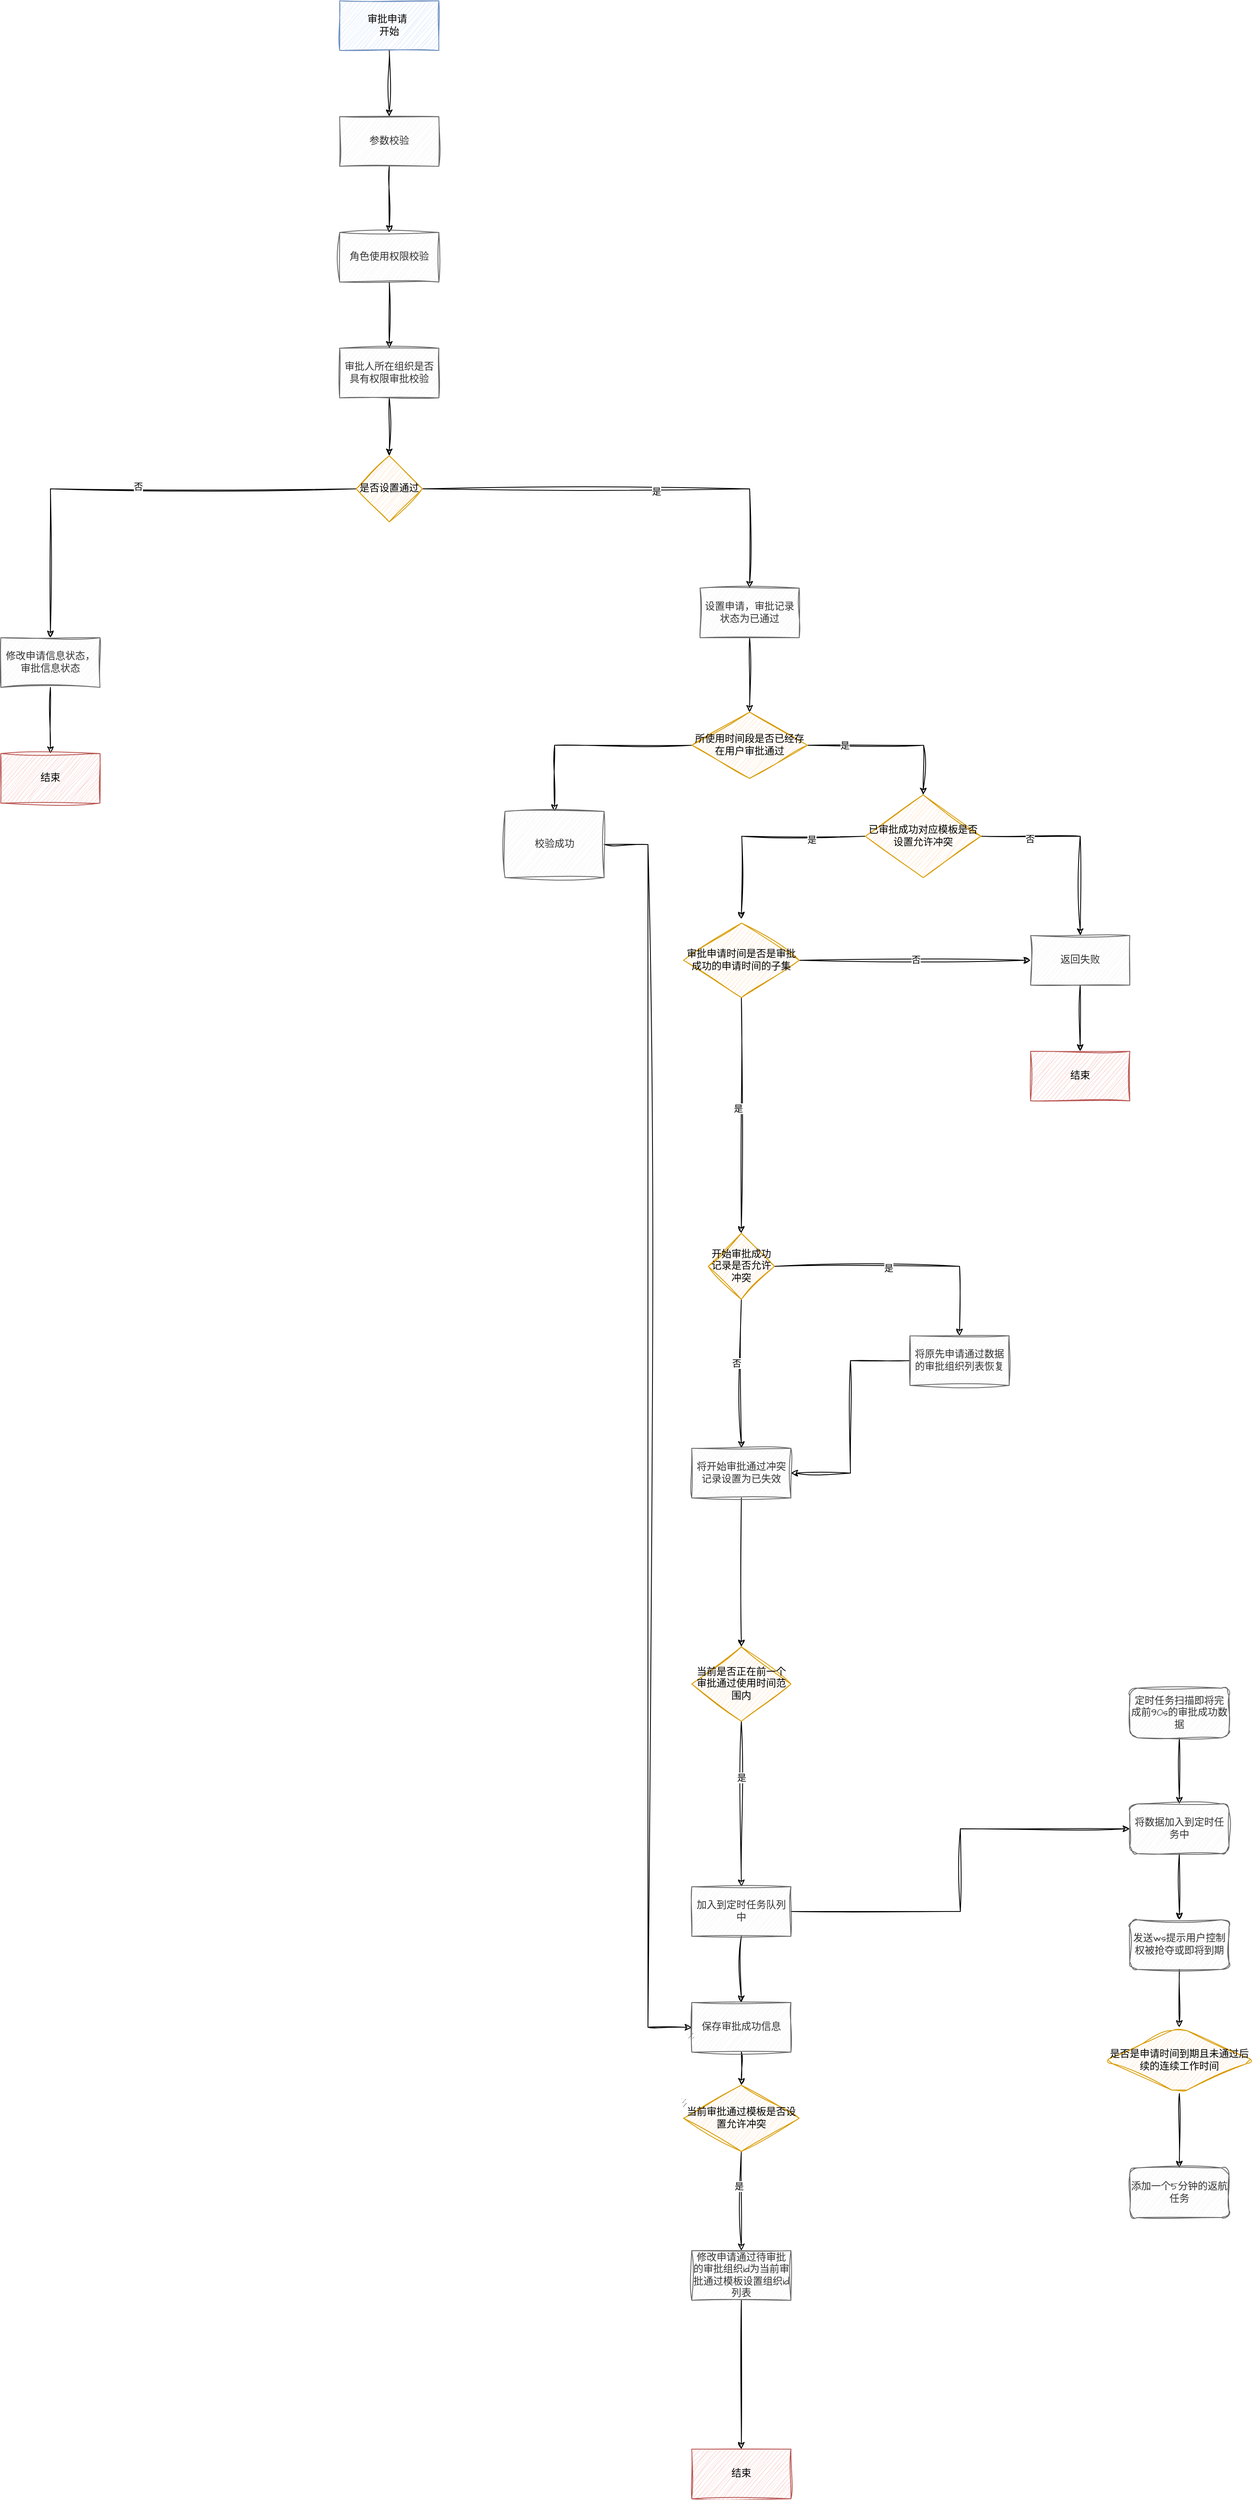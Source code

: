 <mxfile version="26.0.11">
  <diagram id="C5RBs43oDa-KdzZeNtuy" name="Page-1">
    <mxGraphModel dx="3304" dy="1330" grid="1" gridSize="10" guides="1" tooltips="1" connect="1" arrows="1" fold="1" page="1" pageScale="1" pageWidth="827" pageHeight="1169" math="0" shadow="0">
      <root>
        <mxCell id="WIyWlLk6GJQsqaUBKTNV-0" />
        <mxCell id="WIyWlLk6GJQsqaUBKTNV-1" parent="WIyWlLk6GJQsqaUBKTNV-0" />
        <mxCell id="VaRAnJZeEG1DX4EoweuF-4" value="" style="edgeStyle=orthogonalEdgeStyle;rounded=0;sketch=1;hachureGap=4;jiggle=2;curveFitting=1;orthogonalLoop=1;jettySize=auto;html=1;fontFamily=Architects Daughter;fontSource=https%3A%2F%2Ffonts.googleapis.com%2Fcss%3Ffamily%3DArchitects%2BDaughter;" edge="1" parent="WIyWlLk6GJQsqaUBKTNV-1" source="VaRAnJZeEG1DX4EoweuF-2" target="VaRAnJZeEG1DX4EoweuF-3">
          <mxGeometry relative="1" as="geometry" />
        </mxCell>
        <mxCell id="VaRAnJZeEG1DX4EoweuF-2" value="审批申请&amp;nbsp;&lt;div&gt;开始&lt;/div&gt;" style="rounded=0;whiteSpace=wrap;html=1;sketch=1;hachureGap=4;jiggle=2;curveFitting=1;fontFamily=Architects Daughter;fontSource=https%3A%2F%2Ffonts.googleapis.com%2Fcss%3Ffamily%3DArchitects%2BDaughter;fillColor=#dae8fc;strokeColor=#6c8ebf;" vertex="1" parent="WIyWlLk6GJQsqaUBKTNV-1">
          <mxGeometry x="340" y="80" width="120" height="60" as="geometry" />
        </mxCell>
        <mxCell id="VaRAnJZeEG1DX4EoweuF-6" value="" style="edgeStyle=orthogonalEdgeStyle;rounded=0;sketch=1;hachureGap=4;jiggle=2;curveFitting=1;orthogonalLoop=1;jettySize=auto;html=1;fontFamily=Architects Daughter;fontSource=https%3A%2F%2Ffonts.googleapis.com%2Fcss%3Ffamily%3DArchitects%2BDaughter;" edge="1" parent="WIyWlLk6GJQsqaUBKTNV-1" source="VaRAnJZeEG1DX4EoweuF-3" target="VaRAnJZeEG1DX4EoweuF-5">
          <mxGeometry relative="1" as="geometry" />
        </mxCell>
        <mxCell id="VaRAnJZeEG1DX4EoweuF-3" value="参数校验" style="rounded=0;whiteSpace=wrap;html=1;sketch=1;hachureGap=4;jiggle=2;curveFitting=1;fontFamily=Architects Daughter;fontSource=https%3A%2F%2Ffonts.googleapis.com%2Fcss%3Ffamily%3DArchitects%2BDaughter;fillColor=#f5f5f5;strokeColor=#666666;fontColor=#333333;" vertex="1" parent="WIyWlLk6GJQsqaUBKTNV-1">
          <mxGeometry x="340" y="220" width="120" height="60" as="geometry" />
        </mxCell>
        <mxCell id="VaRAnJZeEG1DX4EoweuF-8" value="" style="edgeStyle=orthogonalEdgeStyle;rounded=0;sketch=1;hachureGap=4;jiggle=2;curveFitting=1;orthogonalLoop=1;jettySize=auto;html=1;fontFamily=Architects Daughter;fontSource=https%3A%2F%2Ffonts.googleapis.com%2Fcss%3Ffamily%3DArchitects%2BDaughter;" edge="1" parent="WIyWlLk6GJQsqaUBKTNV-1" source="VaRAnJZeEG1DX4EoweuF-5" target="VaRAnJZeEG1DX4EoweuF-7">
          <mxGeometry relative="1" as="geometry" />
        </mxCell>
        <mxCell id="VaRAnJZeEG1DX4EoweuF-5" value="角色使用权限校验" style="rounded=0;whiteSpace=wrap;html=1;sketch=1;hachureGap=4;jiggle=2;curveFitting=1;fontFamily=Architects Daughter;fontSource=https%3A%2F%2Ffonts.googleapis.com%2Fcss%3Ffamily%3DArchitects%2BDaughter;fillColor=#f5f5f5;strokeColor=#666666;fontColor=#333333;" vertex="1" parent="WIyWlLk6GJQsqaUBKTNV-1">
          <mxGeometry x="340" y="360" width="120" height="60" as="geometry" />
        </mxCell>
        <mxCell id="VaRAnJZeEG1DX4EoweuF-10" value="" style="edgeStyle=orthogonalEdgeStyle;rounded=0;sketch=1;hachureGap=4;jiggle=2;curveFitting=1;orthogonalLoop=1;jettySize=auto;html=1;fontFamily=Architects Daughter;fontSource=https%3A%2F%2Ffonts.googleapis.com%2Fcss%3Ffamily%3DArchitects%2BDaughter;" edge="1" parent="WIyWlLk6GJQsqaUBKTNV-1" source="VaRAnJZeEG1DX4EoweuF-7" target="VaRAnJZeEG1DX4EoweuF-9">
          <mxGeometry relative="1" as="geometry" />
        </mxCell>
        <mxCell id="VaRAnJZeEG1DX4EoweuF-7" value="审批人所在组织是否具有权限审批校验" style="rounded=0;whiteSpace=wrap;html=1;sketch=1;hachureGap=4;jiggle=2;curveFitting=1;fontFamily=Architects Daughter;fontSource=https%3A%2F%2Ffonts.googleapis.com%2Fcss%3Ffamily%3DArchitects%2BDaughter;fillColor=#f5f5f5;strokeColor=#666666;fontColor=#333333;" vertex="1" parent="WIyWlLk6GJQsqaUBKTNV-1">
          <mxGeometry x="340" y="500" width="120" height="60" as="geometry" />
        </mxCell>
        <mxCell id="VaRAnJZeEG1DX4EoweuF-12" value="" style="edgeStyle=orthogonalEdgeStyle;rounded=0;sketch=1;hachureGap=4;jiggle=2;curveFitting=1;orthogonalLoop=1;jettySize=auto;html=1;fontFamily=Architects Daughter;fontSource=https%3A%2F%2Ffonts.googleapis.com%2Fcss%3Ffamily%3DArchitects%2BDaughter;" edge="1" parent="WIyWlLk6GJQsqaUBKTNV-1" source="VaRAnJZeEG1DX4EoweuF-9" target="VaRAnJZeEG1DX4EoweuF-11">
          <mxGeometry relative="1" as="geometry" />
        </mxCell>
        <mxCell id="VaRAnJZeEG1DX4EoweuF-13" value="否" style="edgeLabel;html=1;align=center;verticalAlign=middle;resizable=0;points=[];sketch=1;hachureGap=4;jiggle=2;curveFitting=1;fontFamily=Architects Daughter;fontSource=https%3A%2F%2Ffonts.googleapis.com%2Fcss%3Ffamily%3DArchitects%2BDaughter;" vertex="1" connectable="0" parent="VaRAnJZeEG1DX4EoweuF-12">
          <mxGeometry x="-0.038" y="-3" relative="1" as="geometry">
            <mxPoint as="offset" />
          </mxGeometry>
        </mxCell>
        <mxCell id="VaRAnJZeEG1DX4EoweuF-106" style="edgeStyle=orthogonalEdgeStyle;rounded=0;sketch=1;hachureGap=4;jiggle=2;curveFitting=1;orthogonalLoop=1;jettySize=auto;html=1;exitX=1;exitY=0.5;exitDx=0;exitDy=0;entryX=0.5;entryY=0;entryDx=0;entryDy=0;fontFamily=Architects Daughter;fontSource=https%3A%2F%2Ffonts.googleapis.com%2Fcss%3Ffamily%3DArchitects%2BDaughter;" edge="1" parent="WIyWlLk6GJQsqaUBKTNV-1" source="VaRAnJZeEG1DX4EoweuF-9" target="VaRAnJZeEG1DX4EoweuF-103">
          <mxGeometry relative="1" as="geometry" />
        </mxCell>
        <mxCell id="VaRAnJZeEG1DX4EoweuF-108" value="是" style="edgeLabel;html=1;align=center;verticalAlign=middle;resizable=0;points=[];sketch=1;hachureGap=4;jiggle=2;curveFitting=1;fontFamily=Architects Daughter;fontSource=https%3A%2F%2Ffonts.googleapis.com%2Fcss%3Ffamily%3DArchitects%2BDaughter;" vertex="1" connectable="0" parent="VaRAnJZeEG1DX4EoweuF-106">
          <mxGeometry x="0.096" y="-3" relative="1" as="geometry">
            <mxPoint as="offset" />
          </mxGeometry>
        </mxCell>
        <mxCell id="VaRAnJZeEG1DX4EoweuF-9" value="是否设置通过" style="rhombus;whiteSpace=wrap;html=1;fontFamily=Architects Daughter;fillColor=#ffe6cc;strokeColor=#d79b00;rounded=0;sketch=1;hachureGap=4;jiggle=2;curveFitting=1;fontSource=https%3A%2F%2Ffonts.googleapis.com%2Fcss%3Ffamily%3DArchitects%2BDaughter;" vertex="1" parent="WIyWlLk6GJQsqaUBKTNV-1">
          <mxGeometry x="360" y="630" width="80" height="80" as="geometry" />
        </mxCell>
        <mxCell id="VaRAnJZeEG1DX4EoweuF-47" value="" style="edgeStyle=orthogonalEdgeStyle;rounded=0;sketch=1;hachureGap=4;jiggle=2;curveFitting=1;orthogonalLoop=1;jettySize=auto;html=1;fontFamily=Architects Daughter;fontSource=https%3A%2F%2Ffonts.googleapis.com%2Fcss%3Ffamily%3DArchitects%2BDaughter;" edge="1" parent="WIyWlLk6GJQsqaUBKTNV-1" source="VaRAnJZeEG1DX4EoweuF-11" target="VaRAnJZeEG1DX4EoweuF-46">
          <mxGeometry relative="1" as="geometry" />
        </mxCell>
        <mxCell id="VaRAnJZeEG1DX4EoweuF-11" value="修改申请信息状态，审批信息状态" style="whiteSpace=wrap;html=1;fontFamily=Architects Daughter;fillColor=#f5f5f5;strokeColor=#666666;fontColor=#333333;rounded=0;sketch=1;hachureGap=4;jiggle=2;curveFitting=1;fontSource=https%3A%2F%2Ffonts.googleapis.com%2Fcss%3Ffamily%3DArchitects%2BDaughter;" vertex="1" parent="WIyWlLk6GJQsqaUBKTNV-1">
          <mxGeometry x="-70" y="850" width="120" height="60" as="geometry" />
        </mxCell>
        <mxCell id="VaRAnJZeEG1DX4EoweuF-20" style="edgeStyle=orthogonalEdgeStyle;rounded=0;sketch=1;hachureGap=4;jiggle=2;curveFitting=1;orthogonalLoop=1;jettySize=auto;html=1;fontFamily=Architects Daughter;fontSource=https%3A%2F%2Ffonts.googleapis.com%2Fcss%3Ffamily%3DArchitects%2BDaughter;" edge="1" parent="WIyWlLk6GJQsqaUBKTNV-1" source="VaRAnJZeEG1DX4EoweuF-17">
          <mxGeometry relative="1" as="geometry">
            <mxPoint x="1046" y="1040" as="targetPoint" />
          </mxGeometry>
        </mxCell>
        <mxCell id="VaRAnJZeEG1DX4EoweuF-22" value="是" style="edgeLabel;html=1;align=center;verticalAlign=middle;resizable=0;points=[];sketch=1;hachureGap=4;jiggle=2;curveFitting=1;fontFamily=Architects Daughter;fontSource=https%3A%2F%2Ffonts.googleapis.com%2Fcss%3Ffamily%3DArchitects%2BDaughter;" vertex="1" connectable="0" parent="VaRAnJZeEG1DX4EoweuF-20">
          <mxGeometry x="-0.551" relative="1" as="geometry">
            <mxPoint as="offset" />
          </mxGeometry>
        </mxCell>
        <mxCell id="VaRAnJZeEG1DX4EoweuF-95" style="edgeStyle=orthogonalEdgeStyle;rounded=0;sketch=1;hachureGap=4;jiggle=2;curveFitting=1;orthogonalLoop=1;jettySize=auto;html=1;exitX=0;exitY=0.5;exitDx=0;exitDy=0;entryX=0.5;entryY=0;entryDx=0;entryDy=0;fontFamily=Architects Daughter;fontSource=https%3A%2F%2Ffonts.googleapis.com%2Fcss%3Ffamily%3DArchitects%2BDaughter;" edge="1" parent="WIyWlLk6GJQsqaUBKTNV-1" source="VaRAnJZeEG1DX4EoweuF-17" target="VaRAnJZeEG1DX4EoweuF-21">
          <mxGeometry relative="1" as="geometry" />
        </mxCell>
        <mxCell id="VaRAnJZeEG1DX4EoweuF-17" value="所使用时间段是否已经存在用户审批通过" style="rhombus;whiteSpace=wrap;html=1;fontFamily=Architects Daughter;fillColor=#ffe6cc;strokeColor=#d79b00;rounded=0;sketch=1;hachureGap=4;jiggle=2;curveFitting=1;fontSource=https%3A%2F%2Ffonts.googleapis.com%2Fcss%3Ffamily%3DArchitects%2BDaughter;" vertex="1" parent="WIyWlLk6GJQsqaUBKTNV-1">
          <mxGeometry x="766" y="940" width="140" height="80" as="geometry" />
        </mxCell>
        <mxCell id="VaRAnJZeEG1DX4EoweuF-120" style="edgeStyle=orthogonalEdgeStyle;rounded=0;sketch=1;hachureGap=4;jiggle=2;curveFitting=1;orthogonalLoop=1;jettySize=auto;html=1;entryX=0;entryY=0.5;entryDx=0;entryDy=0;fontFamily=Architects Daughter;fontSource=https%3A%2F%2Ffonts.googleapis.com%2Fcss%3Ffamily%3DArchitects%2BDaughter;" edge="1" parent="WIyWlLk6GJQsqaUBKTNV-1" source="VaRAnJZeEG1DX4EoweuF-21" target="VaRAnJZeEG1DX4EoweuF-114">
          <mxGeometry relative="1" as="geometry" />
        </mxCell>
        <mxCell id="VaRAnJZeEG1DX4EoweuF-21" value="校验成功" style="whiteSpace=wrap;html=1;fontFamily=Architects Daughter;fillColor=#f5f5f5;strokeColor=#666666;fontColor=#333333;rounded=0;sketch=1;hachureGap=4;jiggle=2;curveFitting=1;fontSource=https%3A%2F%2Ffonts.googleapis.com%2Fcss%3Ffamily%3DArchitects%2BDaughter;" vertex="1" parent="WIyWlLk6GJQsqaUBKTNV-1">
          <mxGeometry x="540" y="1060" width="120" height="80" as="geometry" />
        </mxCell>
        <mxCell id="VaRAnJZeEG1DX4EoweuF-27" value="" style="edgeStyle=orthogonalEdgeStyle;rounded=0;sketch=1;hachureGap=4;jiggle=2;curveFitting=1;orthogonalLoop=1;jettySize=auto;html=1;fontFamily=Architects Daughter;fontSource=https%3A%2F%2Ffonts.googleapis.com%2Fcss%3Ffamily%3DArchitects%2BDaughter;" edge="1" parent="WIyWlLk6GJQsqaUBKTNV-1" source="VaRAnJZeEG1DX4EoweuF-23" target="VaRAnJZeEG1DX4EoweuF-26">
          <mxGeometry relative="1" as="geometry" />
        </mxCell>
        <mxCell id="VaRAnJZeEG1DX4EoweuF-28" value="否" style="edgeLabel;html=1;align=center;verticalAlign=middle;resizable=0;points=[];sketch=1;hachureGap=4;jiggle=2;curveFitting=1;fontFamily=Architects Daughter;fontSource=https%3A%2F%2Ffonts.googleapis.com%2Fcss%3Ffamily%3DArchitects%2BDaughter;" vertex="1" connectable="0" parent="VaRAnJZeEG1DX4EoweuF-27">
          <mxGeometry x="-0.509" y="-3" relative="1" as="geometry">
            <mxPoint as="offset" />
          </mxGeometry>
        </mxCell>
        <mxCell id="VaRAnJZeEG1DX4EoweuF-33" value="" style="edgeStyle=orthogonalEdgeStyle;rounded=0;sketch=1;hachureGap=4;jiggle=2;curveFitting=1;orthogonalLoop=1;jettySize=auto;html=1;fontFamily=Architects Daughter;fontSource=https%3A%2F%2Ffonts.googleapis.com%2Fcss%3Ffamily%3DArchitects%2BDaughter;" edge="1" parent="WIyWlLk6GJQsqaUBKTNV-1" source="VaRAnJZeEG1DX4EoweuF-23">
          <mxGeometry relative="1" as="geometry">
            <mxPoint x="826" y="1190" as="targetPoint" />
          </mxGeometry>
        </mxCell>
        <mxCell id="VaRAnJZeEG1DX4EoweuF-34" value="是" style="edgeLabel;html=1;align=center;verticalAlign=middle;resizable=0;points=[];sketch=1;hachureGap=4;jiggle=2;curveFitting=1;fontFamily=Architects Daughter;fontSource=https%3A%2F%2Ffonts.googleapis.com%2Fcss%3Ffamily%3DArchitects%2BDaughter;" vertex="1" connectable="0" parent="VaRAnJZeEG1DX4EoweuF-33">
          <mxGeometry x="-0.475" y="4" relative="1" as="geometry">
            <mxPoint as="offset" />
          </mxGeometry>
        </mxCell>
        <mxCell id="VaRAnJZeEG1DX4EoweuF-23" value="已审批成功对应模板是否设置允许冲突" style="rhombus;whiteSpace=wrap;html=1;fontFamily=Architects Daughter;fillColor=#ffe6cc;strokeColor=#d79b00;rounded=0;sketch=1;hachureGap=4;jiggle=2;curveFitting=1;fontSource=https%3A%2F%2Ffonts.googleapis.com%2Fcss%3Ffamily%3DArchitects%2BDaughter;" vertex="1" parent="WIyWlLk6GJQsqaUBKTNV-1">
          <mxGeometry x="976" y="1040" width="140" height="100" as="geometry" />
        </mxCell>
        <mxCell id="VaRAnJZeEG1DX4EoweuF-49" value="" style="edgeStyle=orthogonalEdgeStyle;rounded=0;sketch=1;hachureGap=4;jiggle=2;curveFitting=1;orthogonalLoop=1;jettySize=auto;html=1;fontFamily=Architects Daughter;fontSource=https%3A%2F%2Ffonts.googleapis.com%2Fcss%3Ffamily%3DArchitects%2BDaughter;" edge="1" parent="WIyWlLk6GJQsqaUBKTNV-1" source="VaRAnJZeEG1DX4EoweuF-26" target="VaRAnJZeEG1DX4EoweuF-48">
          <mxGeometry relative="1" as="geometry" />
        </mxCell>
        <mxCell id="VaRAnJZeEG1DX4EoweuF-26" value="返回失败" style="whiteSpace=wrap;html=1;fontFamily=Architects Daughter;fillColor=#f5f5f5;strokeColor=#666666;fontColor=#333333;rounded=0;sketch=1;hachureGap=4;jiggle=2;curveFitting=1;fontSource=https%3A%2F%2Ffonts.googleapis.com%2Fcss%3Ffamily%3DArchitects%2BDaughter;" vertex="1" parent="WIyWlLk6GJQsqaUBKTNV-1">
          <mxGeometry x="1176" y="1210" width="120" height="60" as="geometry" />
        </mxCell>
        <mxCell id="VaRAnJZeEG1DX4EoweuF-36" style="edgeStyle=orthogonalEdgeStyle;rounded=0;sketch=1;hachureGap=4;jiggle=2;curveFitting=1;orthogonalLoop=1;jettySize=auto;html=1;entryX=0;entryY=0.5;entryDx=0;entryDy=0;fontFamily=Architects Daughter;fontSource=https%3A%2F%2Ffonts.googleapis.com%2Fcss%3Ffamily%3DArchitects%2BDaughter;" edge="1" parent="WIyWlLk6GJQsqaUBKTNV-1" source="VaRAnJZeEG1DX4EoweuF-35" target="VaRAnJZeEG1DX4EoweuF-26">
          <mxGeometry relative="1" as="geometry" />
        </mxCell>
        <mxCell id="VaRAnJZeEG1DX4EoweuF-37" value="否" style="edgeLabel;html=1;align=center;verticalAlign=middle;resizable=0;points=[];sketch=1;hachureGap=4;jiggle=2;curveFitting=1;fontFamily=Architects Daughter;fontSource=https%3A%2F%2Ffonts.googleapis.com%2Fcss%3Ffamily%3DArchitects%2BDaughter;" vertex="1" connectable="0" parent="VaRAnJZeEG1DX4EoweuF-36">
          <mxGeometry x="0.003" y="1" relative="1" as="geometry">
            <mxPoint as="offset" />
          </mxGeometry>
        </mxCell>
        <mxCell id="VaRAnJZeEG1DX4EoweuF-110" style="edgeStyle=orthogonalEdgeStyle;rounded=0;sketch=1;hachureGap=4;jiggle=2;curveFitting=1;orthogonalLoop=1;jettySize=auto;html=1;entryX=0.5;entryY=0;entryDx=0;entryDy=0;fontFamily=Architects Daughter;fontSource=https%3A%2F%2Ffonts.googleapis.com%2Fcss%3Ffamily%3DArchitects%2BDaughter;" edge="1" parent="WIyWlLk6GJQsqaUBKTNV-1" source="VaRAnJZeEG1DX4EoweuF-35" target="VaRAnJZeEG1DX4EoweuF-54">
          <mxGeometry relative="1" as="geometry" />
        </mxCell>
        <mxCell id="VaRAnJZeEG1DX4EoweuF-111" value="是" style="edgeLabel;html=1;align=center;verticalAlign=middle;resizable=0;points=[];sketch=1;hachureGap=4;jiggle=2;curveFitting=1;fontFamily=Architects Daughter;fontSource=https%3A%2F%2Ffonts.googleapis.com%2Fcss%3Ffamily%3DArchitects%2BDaughter;" vertex="1" connectable="0" parent="VaRAnJZeEG1DX4EoweuF-110">
          <mxGeometry x="-0.065" y="-4" relative="1" as="geometry">
            <mxPoint y="1" as="offset" />
          </mxGeometry>
        </mxCell>
        <mxCell id="VaRAnJZeEG1DX4EoweuF-35" value="审批申请时间是否是审批成功的申请时间的子集" style="rhombus;whiteSpace=wrap;html=1;fontFamily=Architects Daughter;fillColor=#ffe6cc;strokeColor=#d79b00;rounded=0;sketch=1;hachureGap=4;jiggle=2;curveFitting=1;fontSource=https%3A%2F%2Ffonts.googleapis.com%2Fcss%3Ffamily%3DArchitects%2BDaughter;" vertex="1" parent="WIyWlLk6GJQsqaUBKTNV-1">
          <mxGeometry x="756" y="1195" width="140" height="90" as="geometry" />
        </mxCell>
        <mxCell id="VaRAnJZeEG1DX4EoweuF-46" value="结束" style="whiteSpace=wrap;html=1;fontFamily=Architects Daughter;fillColor=#f8cecc;strokeColor=#b85450;rounded=0;sketch=1;hachureGap=4;jiggle=2;curveFitting=1;fontSource=https%3A%2F%2Ffonts.googleapis.com%2Fcss%3Ffamily%3DArchitects%2BDaughter;" vertex="1" parent="WIyWlLk6GJQsqaUBKTNV-1">
          <mxGeometry x="-70" y="990" width="120" height="60" as="geometry" />
        </mxCell>
        <mxCell id="VaRAnJZeEG1DX4EoweuF-48" value="结束" style="whiteSpace=wrap;html=1;fontFamily=Architects Daughter;fillColor=#f8cecc;strokeColor=#b85450;rounded=0;sketch=1;hachureGap=4;jiggle=2;curveFitting=1;fontSource=https%3A%2F%2Ffonts.googleapis.com%2Fcss%3Ffamily%3DArchitects%2BDaughter;" vertex="1" parent="WIyWlLk6GJQsqaUBKTNV-1">
          <mxGeometry x="1176" y="1350" width="120" height="60" as="geometry" />
        </mxCell>
        <mxCell id="VaRAnJZeEG1DX4EoweuF-58" value="" style="edgeStyle=orthogonalEdgeStyle;rounded=0;sketch=1;hachureGap=4;jiggle=2;curveFitting=1;orthogonalLoop=1;jettySize=auto;html=1;fontFamily=Architects Daughter;fontSource=https%3A%2F%2Ffonts.googleapis.com%2Fcss%3Ffamily%3DArchitects%2BDaughter;" edge="1" parent="WIyWlLk6GJQsqaUBKTNV-1" source="VaRAnJZeEG1DX4EoweuF-54" target="VaRAnJZeEG1DX4EoweuF-57">
          <mxGeometry relative="1" as="geometry" />
        </mxCell>
        <mxCell id="VaRAnJZeEG1DX4EoweuF-59" value="是" style="edgeLabel;html=1;align=center;verticalAlign=middle;resizable=0;points=[];sketch=1;hachureGap=4;jiggle=2;curveFitting=1;fontFamily=Architects Daughter;fontSource=https%3A%2F%2Ffonts.googleapis.com%2Fcss%3Ffamily%3DArchitects%2BDaughter;" vertex="1" connectable="0" parent="VaRAnJZeEG1DX4EoweuF-58">
          <mxGeometry x="-0.104" y="-2" relative="1" as="geometry">
            <mxPoint as="offset" />
          </mxGeometry>
        </mxCell>
        <mxCell id="VaRAnJZeEG1DX4EoweuF-63" value="" style="edgeStyle=orthogonalEdgeStyle;rounded=0;sketch=1;hachureGap=4;jiggle=2;curveFitting=1;orthogonalLoop=1;jettySize=auto;html=1;fontFamily=Architects Daughter;fontSource=https%3A%2F%2Ffonts.googleapis.com%2Fcss%3Ffamily%3DArchitects%2BDaughter;" edge="1" parent="WIyWlLk6GJQsqaUBKTNV-1" source="VaRAnJZeEG1DX4EoweuF-54" target="VaRAnJZeEG1DX4EoweuF-62">
          <mxGeometry relative="1" as="geometry" />
        </mxCell>
        <mxCell id="VaRAnJZeEG1DX4EoweuF-64" value="否" style="edgeLabel;html=1;align=center;verticalAlign=middle;resizable=0;points=[];sketch=1;hachureGap=4;jiggle=2;curveFitting=1;fontFamily=Architects Daughter;fontSource=https%3A%2F%2Ffonts.googleapis.com%2Fcss%3Ffamily%3DArchitects%2BDaughter;" vertex="1" connectable="0" parent="VaRAnJZeEG1DX4EoweuF-63">
          <mxGeometry x="-0.142" y="-6" relative="1" as="geometry">
            <mxPoint as="offset" />
          </mxGeometry>
        </mxCell>
        <mxCell id="VaRAnJZeEG1DX4EoweuF-54" value="开始审批成功记录是否允许冲突" style="rhombus;whiteSpace=wrap;html=1;fontFamily=Architects Daughter;fillColor=#ffe6cc;strokeColor=#d79b00;rounded=0;sketch=1;hachureGap=4;jiggle=2;curveFitting=1;fontSource=https%3A%2F%2Ffonts.googleapis.com%2Fcss%3Ffamily%3DArchitects%2BDaughter;" vertex="1" parent="WIyWlLk6GJQsqaUBKTNV-1">
          <mxGeometry x="786" y="1570" width="80" height="80" as="geometry" />
        </mxCell>
        <mxCell id="VaRAnJZeEG1DX4EoweuF-67" style="edgeStyle=orthogonalEdgeStyle;rounded=0;sketch=1;hachureGap=4;jiggle=2;curveFitting=1;orthogonalLoop=1;jettySize=auto;html=1;entryX=1;entryY=0.5;entryDx=0;entryDy=0;fontFamily=Architects Daughter;fontSource=https%3A%2F%2Ffonts.googleapis.com%2Fcss%3Ffamily%3DArchitects%2BDaughter;" edge="1" parent="WIyWlLk6GJQsqaUBKTNV-1" source="VaRAnJZeEG1DX4EoweuF-57" target="VaRAnJZeEG1DX4EoweuF-62">
          <mxGeometry relative="1" as="geometry" />
        </mxCell>
        <mxCell id="VaRAnJZeEG1DX4EoweuF-57" value="将原先申请通过数据的审批组织列表恢复" style="whiteSpace=wrap;html=1;fontFamily=Architects Daughter;fillColor=#f5f5f5;strokeColor=#666666;rounded=0;sketch=1;hachureGap=4;jiggle=2;curveFitting=1;fontSource=https%3A%2F%2Ffonts.googleapis.com%2Fcss%3Ffamily%3DArchitects%2BDaughter;fontColor=#333333;" vertex="1" parent="WIyWlLk6GJQsqaUBKTNV-1">
          <mxGeometry x="1030" y="1694" width="120" height="60" as="geometry" />
        </mxCell>
        <mxCell id="VaRAnJZeEG1DX4EoweuF-71" value="" style="edgeStyle=orthogonalEdgeStyle;rounded=0;sketch=1;hachureGap=4;jiggle=2;curveFitting=1;orthogonalLoop=1;jettySize=auto;html=1;fontFamily=Architects Daughter;fontSource=https%3A%2F%2Ffonts.googleapis.com%2Fcss%3Ffamily%3DArchitects%2BDaughter;" edge="1" parent="WIyWlLk6GJQsqaUBKTNV-1" source="VaRAnJZeEG1DX4EoweuF-62" target="VaRAnJZeEG1DX4EoweuF-70">
          <mxGeometry relative="1" as="geometry" />
        </mxCell>
        <mxCell id="VaRAnJZeEG1DX4EoweuF-62" value="将开始审批通过冲突记录设置为已失效" style="whiteSpace=wrap;html=1;fontFamily=Architects Daughter;fillColor=#f5f5f5;strokeColor=#666666;rounded=0;sketch=1;hachureGap=4;jiggle=2;curveFitting=1;fontSource=https%3A%2F%2Ffonts.googleapis.com%2Fcss%3Ffamily%3DArchitects%2BDaughter;fontColor=#333333;" vertex="1" parent="WIyWlLk6GJQsqaUBKTNV-1">
          <mxGeometry x="766" y="1830" width="120" height="60" as="geometry" />
        </mxCell>
        <mxCell id="VaRAnJZeEG1DX4EoweuF-73" value="" style="edgeStyle=orthogonalEdgeStyle;rounded=0;sketch=1;hachureGap=4;jiggle=2;curveFitting=1;orthogonalLoop=1;jettySize=auto;html=1;fontFamily=Architects Daughter;fontSource=https%3A%2F%2Ffonts.googleapis.com%2Fcss%3Ffamily%3DArchitects%2BDaughter;" edge="1" parent="WIyWlLk6GJQsqaUBKTNV-1" source="VaRAnJZeEG1DX4EoweuF-70" target="VaRAnJZeEG1DX4EoweuF-72">
          <mxGeometry relative="1" as="geometry" />
        </mxCell>
        <mxCell id="VaRAnJZeEG1DX4EoweuF-74" value="是" style="edgeLabel;html=1;align=center;verticalAlign=middle;resizable=0;points=[];sketch=1;hachureGap=4;jiggle=2;curveFitting=1;fontFamily=Architects Daughter;fontSource=https%3A%2F%2Ffonts.googleapis.com%2Fcss%3Ffamily%3DArchitects%2BDaughter;" vertex="1" connectable="0" parent="VaRAnJZeEG1DX4EoweuF-73">
          <mxGeometry x="-0.326" relative="1" as="geometry">
            <mxPoint as="offset" />
          </mxGeometry>
        </mxCell>
        <mxCell id="VaRAnJZeEG1DX4EoweuF-70" value="当前是否正在前一个审批通过使用时间范围内" style="rhombus;whiteSpace=wrap;html=1;fontFamily=Architects Daughter;fillColor=#ffe6cc;strokeColor=#d79b00;rounded=0;sketch=1;hachureGap=4;jiggle=2;curveFitting=1;fontSource=https%3A%2F%2Ffonts.googleapis.com%2Fcss%3Ffamily%3DArchitects%2BDaughter;" vertex="1" parent="WIyWlLk6GJQsqaUBKTNV-1">
          <mxGeometry x="766" y="2070" width="120" height="90" as="geometry" />
        </mxCell>
        <mxCell id="VaRAnJZeEG1DX4EoweuF-87" style="edgeStyle=orthogonalEdgeStyle;rounded=0;sketch=1;hachureGap=4;jiggle=2;curveFitting=1;orthogonalLoop=1;jettySize=auto;html=1;exitX=1;exitY=0.5;exitDx=0;exitDy=0;entryX=0;entryY=0.5;entryDx=0;entryDy=0;fontFamily=Architects Daughter;fontSource=https%3A%2F%2Ffonts.googleapis.com%2Fcss%3Ffamily%3DArchitects%2BDaughter;" edge="1" parent="WIyWlLk6GJQsqaUBKTNV-1" source="VaRAnJZeEG1DX4EoweuF-72" target="VaRAnJZeEG1DX4EoweuF-83">
          <mxGeometry relative="1" as="geometry" />
        </mxCell>
        <mxCell id="VaRAnJZeEG1DX4EoweuF-115" value="" style="edgeStyle=orthogonalEdgeStyle;rounded=0;sketch=1;hachureGap=4;jiggle=2;curveFitting=1;orthogonalLoop=1;jettySize=auto;html=1;fontFamily=Architects Daughter;fontSource=https%3A%2F%2Ffonts.googleapis.com%2Fcss%3Ffamily%3DArchitects%2BDaughter;" edge="1" parent="WIyWlLk6GJQsqaUBKTNV-1" source="VaRAnJZeEG1DX4EoweuF-72" target="VaRAnJZeEG1DX4EoweuF-114">
          <mxGeometry relative="1" as="geometry" />
        </mxCell>
        <mxCell id="VaRAnJZeEG1DX4EoweuF-72" value="加入到定时任务队列中" style="whiteSpace=wrap;html=1;fontFamily=Architects Daughter;fillColor=#f5f5f5;strokeColor=#666666;rounded=0;sketch=1;hachureGap=4;jiggle=2;curveFitting=1;fontSource=https%3A%2F%2Ffonts.googleapis.com%2Fcss%3Ffamily%3DArchitects%2BDaughter;fontColor=#333333;" vertex="1" parent="WIyWlLk6GJQsqaUBKTNV-1">
          <mxGeometry x="766" y="2360" width="120" height="60" as="geometry" />
        </mxCell>
        <mxCell id="VaRAnJZeEG1DX4EoweuF-78" value="" style="edgeStyle=orthogonalEdgeStyle;rounded=0;sketch=1;hachureGap=4;jiggle=2;curveFitting=1;orthogonalLoop=1;jettySize=auto;html=1;fontFamily=Architects Daughter;fontSource=https%3A%2F%2Ffonts.googleapis.com%2Fcss%3Ffamily%3DArchitects%2BDaughter;" edge="1" parent="WIyWlLk6GJQsqaUBKTNV-1" source="VaRAnJZeEG1DX4EoweuF-75" target="VaRAnJZeEG1DX4EoweuF-77">
          <mxGeometry relative="1" as="geometry" />
        </mxCell>
        <mxCell id="VaRAnJZeEG1DX4EoweuF-79" value="是" style="edgeLabel;html=1;align=center;verticalAlign=middle;resizable=0;points=[];sketch=1;hachureGap=4;jiggle=2;curveFitting=1;fontFamily=Architects Daughter;fontSource=https%3A%2F%2Ffonts.googleapis.com%2Fcss%3Ffamily%3DArchitects%2BDaughter;" vertex="1" connectable="0" parent="VaRAnJZeEG1DX4EoweuF-78">
          <mxGeometry x="-0.311" y="-3" relative="1" as="geometry">
            <mxPoint as="offset" />
          </mxGeometry>
        </mxCell>
        <mxCell id="VaRAnJZeEG1DX4EoweuF-75" value="当前审批通过模板是否设置允许冲突" style="rhombus;whiteSpace=wrap;html=1;fontFamily=Architects Daughter;fillColor=#ffe6cc;strokeColor=#d79b00;rounded=0;sketch=1;hachureGap=4;jiggle=2;curveFitting=1;fontSource=https%3A%2F%2Ffonts.googleapis.com%2Fcss%3Ffamily%3DArchitects%2BDaughter;" vertex="1" parent="WIyWlLk6GJQsqaUBKTNV-1">
          <mxGeometry x="756" y="2600" width="140" height="80" as="geometry" />
        </mxCell>
        <mxCell id="VaRAnJZeEG1DX4EoweuF-93" value="" style="edgeStyle=orthogonalEdgeStyle;rounded=0;sketch=1;hachureGap=4;jiggle=2;curveFitting=1;orthogonalLoop=1;jettySize=auto;html=1;fontFamily=Architects Daughter;fontSource=https%3A%2F%2Ffonts.googleapis.com%2Fcss%3Ffamily%3DArchitects%2BDaughter;" edge="1" parent="WIyWlLk6GJQsqaUBKTNV-1" source="VaRAnJZeEG1DX4EoweuF-77" target="VaRAnJZeEG1DX4EoweuF-92">
          <mxGeometry relative="1" as="geometry" />
        </mxCell>
        <mxCell id="VaRAnJZeEG1DX4EoweuF-77" value="修改申请通过待审批的审批组织id为当前审批通过模板设置组织id列表" style="whiteSpace=wrap;html=1;fontFamily=Architects Daughter;fillColor=#f5f5f5;strokeColor=#666666;fontColor=#333333;rounded=0;sketch=1;hachureGap=4;jiggle=2;curveFitting=1;fontSource=https%3A%2F%2Ffonts.googleapis.com%2Fcss%3Ffamily%3DArchitects%2BDaughter;" vertex="1" parent="WIyWlLk6GJQsqaUBKTNV-1">
          <mxGeometry x="766" y="2800" width="120" height="60" as="geometry" />
        </mxCell>
        <mxCell id="VaRAnJZeEG1DX4EoweuF-84" value="" style="edgeStyle=orthogonalEdgeStyle;rounded=0;sketch=1;hachureGap=4;jiggle=2;curveFitting=1;orthogonalLoop=1;jettySize=auto;html=1;fontFamily=Architects Daughter;fontSource=https%3A%2F%2Ffonts.googleapis.com%2Fcss%3Ffamily%3DArchitects%2BDaughter;" edge="1" parent="WIyWlLk6GJQsqaUBKTNV-1" source="VaRAnJZeEG1DX4EoweuF-81" target="VaRAnJZeEG1DX4EoweuF-83">
          <mxGeometry relative="1" as="geometry" />
        </mxCell>
        <mxCell id="VaRAnJZeEG1DX4EoweuF-81" value="定时任务扫描即将完成前90s的审批成功数据" style="rounded=1;whiteSpace=wrap;html=1;sketch=1;hachureGap=4;jiggle=2;curveFitting=1;fontFamily=Architects Daughter;fontSource=https%3A%2F%2Ffonts.googleapis.com%2Fcss%3Ffamily%3DArchitects%2BDaughter;fillColor=#f5f5f5;fontColor=#333333;strokeColor=#666666;" vertex="1" parent="WIyWlLk6GJQsqaUBKTNV-1">
          <mxGeometry x="1296" y="2120" width="120" height="60" as="geometry" />
        </mxCell>
        <mxCell id="VaRAnJZeEG1DX4EoweuF-86" value="" style="edgeStyle=orthogonalEdgeStyle;rounded=0;sketch=1;hachureGap=4;jiggle=2;curveFitting=1;orthogonalLoop=1;jettySize=auto;html=1;fontFamily=Architects Daughter;fontSource=https%3A%2F%2Ffonts.googleapis.com%2Fcss%3Ffamily%3DArchitects%2BDaughter;" edge="1" parent="WIyWlLk6GJQsqaUBKTNV-1" source="VaRAnJZeEG1DX4EoweuF-83" target="VaRAnJZeEG1DX4EoweuF-85">
          <mxGeometry relative="1" as="geometry" />
        </mxCell>
        <mxCell id="VaRAnJZeEG1DX4EoweuF-83" value="将数据加入到定时任务中" style="whiteSpace=wrap;html=1;fontFamily=Architects Daughter;fillColor=#f5f5f5;strokeColor=#666666;fontColor=#333333;rounded=1;sketch=1;hachureGap=4;jiggle=2;curveFitting=1;fontSource=https%3A%2F%2Ffonts.googleapis.com%2Fcss%3Ffamily%3DArchitects%2BDaughter;" vertex="1" parent="WIyWlLk6GJQsqaUBKTNV-1">
          <mxGeometry x="1296" y="2260" width="120" height="60" as="geometry" />
        </mxCell>
        <mxCell id="VaRAnJZeEG1DX4EoweuF-89" value="" style="edgeStyle=orthogonalEdgeStyle;rounded=0;sketch=1;hachureGap=4;jiggle=2;curveFitting=1;orthogonalLoop=1;jettySize=auto;html=1;fontFamily=Architects Daughter;fontSource=https%3A%2F%2Ffonts.googleapis.com%2Fcss%3Ffamily%3DArchitects%2BDaughter;" edge="1" parent="WIyWlLk6GJQsqaUBKTNV-1" source="VaRAnJZeEG1DX4EoweuF-85" target="VaRAnJZeEG1DX4EoweuF-88">
          <mxGeometry relative="1" as="geometry" />
        </mxCell>
        <mxCell id="VaRAnJZeEG1DX4EoweuF-85" value="发送ws提示用户控制权被抢夺或即将到期" style="whiteSpace=wrap;html=1;fontFamily=Architects Daughter;fillColor=#f5f5f5;strokeColor=#666666;fontColor=#333333;rounded=1;sketch=1;hachureGap=4;jiggle=2;curveFitting=1;fontSource=https%3A%2F%2Ffonts.googleapis.com%2Fcss%3Ffamily%3DArchitects%2BDaughter;" vertex="1" parent="WIyWlLk6GJQsqaUBKTNV-1">
          <mxGeometry x="1296" y="2400" width="120" height="60" as="geometry" />
        </mxCell>
        <mxCell id="VaRAnJZeEG1DX4EoweuF-91" value="" style="edgeStyle=orthogonalEdgeStyle;rounded=0;sketch=1;hachureGap=4;jiggle=2;curveFitting=1;orthogonalLoop=1;jettySize=auto;html=1;fontFamily=Architects Daughter;fontSource=https%3A%2F%2Ffonts.googleapis.com%2Fcss%3Ffamily%3DArchitects%2BDaughter;" edge="1" parent="WIyWlLk6GJQsqaUBKTNV-1" source="VaRAnJZeEG1DX4EoweuF-88" target="VaRAnJZeEG1DX4EoweuF-90">
          <mxGeometry relative="1" as="geometry" />
        </mxCell>
        <mxCell id="VaRAnJZeEG1DX4EoweuF-88" value="是否是申请时间到期且未通过后续的连续工作时间" style="rhombus;whiteSpace=wrap;html=1;fontFamily=Architects Daughter;fillColor=#ffe6cc;strokeColor=#d79b00;rounded=1;sketch=1;hachureGap=4;jiggle=2;curveFitting=1;fontSource=https%3A%2F%2Ffonts.googleapis.com%2Fcss%3Ffamily%3DArchitects%2BDaughter;" vertex="1" parent="WIyWlLk6GJQsqaUBKTNV-1">
          <mxGeometry x="1266" y="2530" width="180" height="80" as="geometry" />
        </mxCell>
        <mxCell id="VaRAnJZeEG1DX4EoweuF-90" value="添加一个5分钟的返航任务" style="whiteSpace=wrap;html=1;fontFamily=Architects Daughter;fillColor=#f5f5f5;strokeColor=#666666;rounded=1;sketch=1;hachureGap=4;jiggle=2;curveFitting=1;fontSource=https%3A%2F%2Ffonts.googleapis.com%2Fcss%3Ffamily%3DArchitects%2BDaughter;fontColor=#333333;" vertex="1" parent="WIyWlLk6GJQsqaUBKTNV-1">
          <mxGeometry x="1296" y="2700" width="120" height="60" as="geometry" />
        </mxCell>
        <mxCell id="VaRAnJZeEG1DX4EoweuF-92" value="结束" style="whiteSpace=wrap;html=1;fontFamily=Architects Daughter;fillColor=#f8cecc;strokeColor=#b85450;rounded=0;sketch=1;hachureGap=4;jiggle=2;curveFitting=1;fontSource=https%3A%2F%2Ffonts.googleapis.com%2Fcss%3Ffamily%3DArchitects%2BDaughter;" vertex="1" parent="WIyWlLk6GJQsqaUBKTNV-1">
          <mxGeometry x="766" y="3040" width="120" height="60" as="geometry" />
        </mxCell>
        <mxCell id="VaRAnJZeEG1DX4EoweuF-101" value="" style="shape=waypoint;sketch=1;size=6;pointerEvents=1;points=[];fillColor=#f5f5f5;resizable=0;rotatable=0;perimeter=centerPerimeter;snapToPoint=1;fontFamily=Architects Daughter;strokeColor=#666666;fontColor=#333333;rounded=0;hachureGap=4;jiggle=2;curveFitting=1;fontSource=https%3A%2F%2Ffonts.googleapis.com%2Fcss%3Ffamily%3DArchitects%2BDaughter;" vertex="1" parent="WIyWlLk6GJQsqaUBKTNV-1">
          <mxGeometry x="746" y="2610" width="20" height="20" as="geometry" />
        </mxCell>
        <mxCell id="VaRAnJZeEG1DX4EoweuF-104" style="edgeStyle=orthogonalEdgeStyle;rounded=0;sketch=1;hachureGap=4;jiggle=2;curveFitting=1;orthogonalLoop=1;jettySize=auto;html=1;exitX=0.5;exitY=1;exitDx=0;exitDy=0;entryX=0.5;entryY=0;entryDx=0;entryDy=0;fontFamily=Architects Daughter;fontSource=https%3A%2F%2Ffonts.googleapis.com%2Fcss%3Ffamily%3DArchitects%2BDaughter;" edge="1" parent="WIyWlLk6GJQsqaUBKTNV-1" source="VaRAnJZeEG1DX4EoweuF-103" target="VaRAnJZeEG1DX4EoweuF-17">
          <mxGeometry relative="1" as="geometry" />
        </mxCell>
        <mxCell id="VaRAnJZeEG1DX4EoweuF-103" value="设置申请，审批记录状态为已通过" style="whiteSpace=wrap;html=1;fontFamily=Architects Daughter;fillColor=#f5f5f5;strokeColor=#666666;fontColor=#333333;rounded=0;sketch=1;hachureGap=4;jiggle=2;curveFitting=1;fontSource=https%3A%2F%2Ffonts.googleapis.com%2Fcss%3Ffamily%3DArchitects%2BDaughter;" vertex="1" parent="WIyWlLk6GJQsqaUBKTNV-1">
          <mxGeometry x="776" y="790" width="120" height="60" as="geometry" />
        </mxCell>
        <mxCell id="VaRAnJZeEG1DX4EoweuF-116" style="edgeStyle=orthogonalEdgeStyle;rounded=0;sketch=1;hachureGap=4;jiggle=2;curveFitting=1;orthogonalLoop=1;jettySize=auto;html=1;exitX=0.5;exitY=1;exitDx=0;exitDy=0;entryX=0.5;entryY=0;entryDx=0;entryDy=0;fontFamily=Architects Daughter;fontSource=https%3A%2F%2Ffonts.googleapis.com%2Fcss%3Ffamily%3DArchitects%2BDaughter;" edge="1" parent="WIyWlLk6GJQsqaUBKTNV-1" source="VaRAnJZeEG1DX4EoweuF-114" target="VaRAnJZeEG1DX4EoweuF-75">
          <mxGeometry relative="1" as="geometry" />
        </mxCell>
        <mxCell id="VaRAnJZeEG1DX4EoweuF-114" value="保存审批成功信息" style="whiteSpace=wrap;html=1;fontFamily=Architects Daughter;fillColor=#f5f5f5;strokeColor=#666666;fontColor=#333333;rounded=0;sketch=1;hachureGap=4;jiggle=2;curveFitting=1;fontSource=https%3A%2F%2Ffonts.googleapis.com%2Fcss%3Ffamily%3DArchitects%2BDaughter;" vertex="1" parent="WIyWlLk6GJQsqaUBKTNV-1">
          <mxGeometry x="766" y="2500" width="120" height="60" as="geometry" />
        </mxCell>
        <mxCell id="VaRAnJZeEG1DX4EoweuF-117" value="" style="shape=waypoint;sketch=1;size=6;pointerEvents=1;points=[];fillColor=#f5f5f5;resizable=0;rotatable=0;perimeter=centerPerimeter;snapToPoint=1;fontFamily=Architects Daughter;strokeColor=#666666;fontColor=#333333;rounded=0;hachureGap=4;jiggle=2;curveFitting=1;fontSource=https%3A%2F%2Ffonts.googleapis.com%2Fcss%3Ffamily%3DArchitects%2BDaughter;" vertex="1" parent="WIyWlLk6GJQsqaUBKTNV-1">
          <mxGeometry x="756" y="2530" width="20" height="20" as="geometry" />
        </mxCell>
      </root>
    </mxGraphModel>
  </diagram>
</mxfile>
